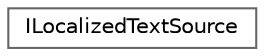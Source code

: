 digraph "Graphical Class Hierarchy"
{
 // INTERACTIVE_SVG=YES
 // LATEX_PDF_SIZE
  bgcolor="transparent";
  edge [fontname=Helvetica,fontsize=10,labelfontname=Helvetica,labelfontsize=10];
  node [fontname=Helvetica,fontsize=10,shape=box,height=0.2,width=0.4];
  rankdir="LR";
  Node0 [id="Node000000",label="ILocalizedTextSource",height=0.2,width=0.4,color="grey40", fillcolor="white", style="filled",URL="$da/d74/classILocalizedTextSource.html",tooltip="Interface for a localized text source."];
}

